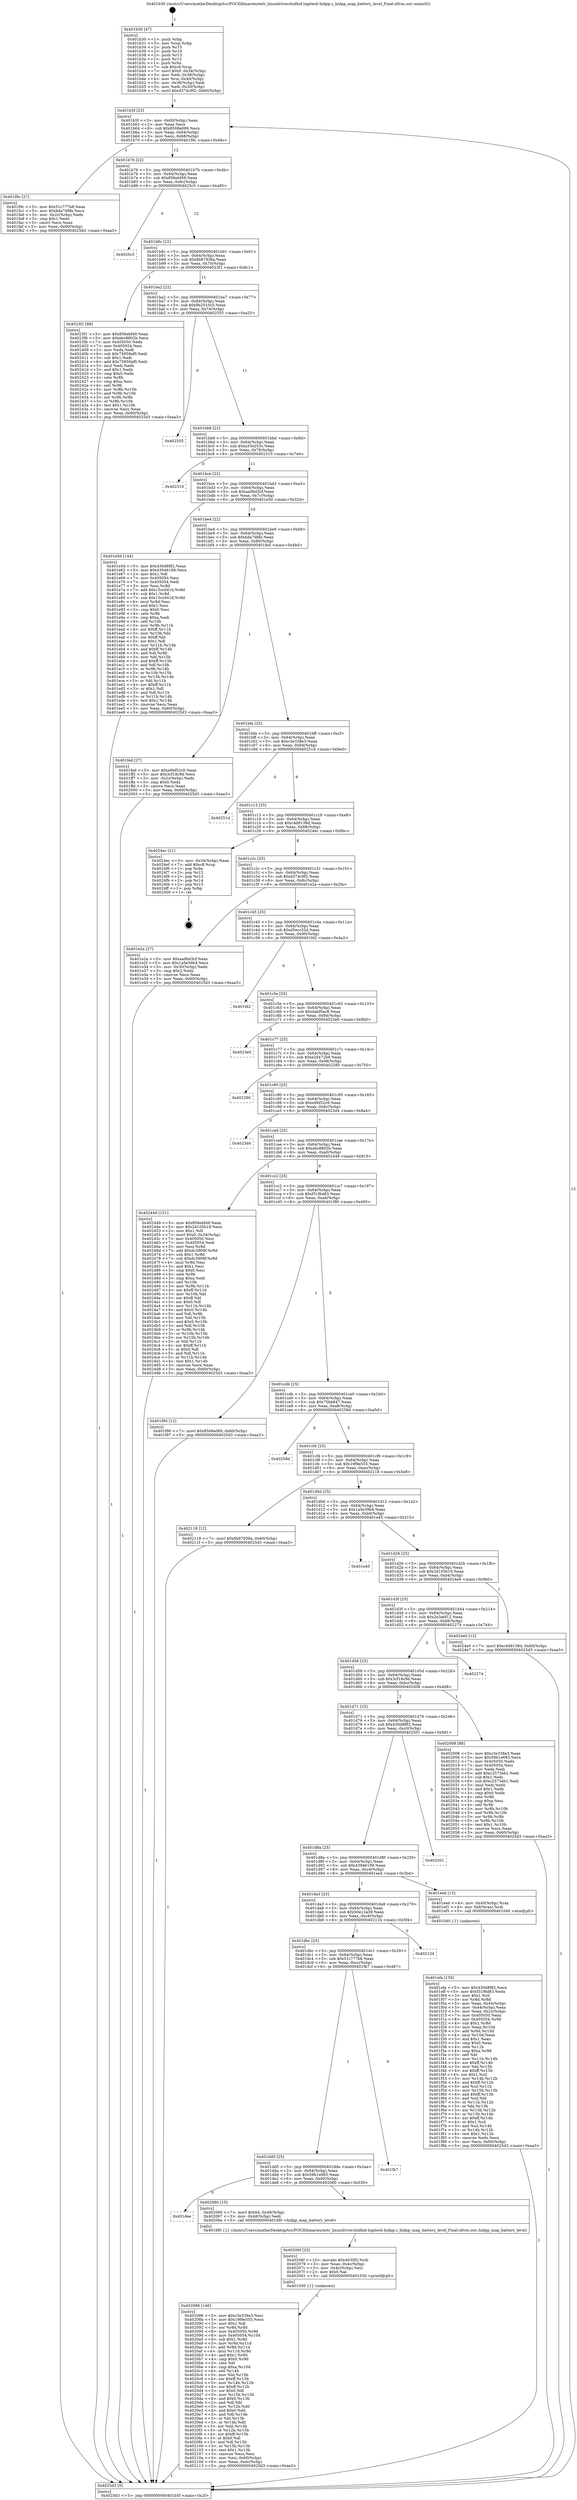 digraph "0x401b30" {
  label = "0x401b30 (/mnt/c/Users/mathe/Desktop/tcc/POCII/binaries/extr_linuxdrivershidhid-logitech-hidpp.c_hidpp_map_battery_level_Final-ollvm.out::main(0))"
  labelloc = "t"
  node[shape=record]

  Entry [label="",width=0.3,height=0.3,shape=circle,fillcolor=black,style=filled]
  "0x401b5f" [label="{
     0x401b5f [23]\l
     | [instrs]\l
     &nbsp;&nbsp;0x401b5f \<+3\>: mov -0x60(%rbp),%eax\l
     &nbsp;&nbsp;0x401b62 \<+2\>: mov %eax,%ecx\l
     &nbsp;&nbsp;0x401b64 \<+6\>: sub $0x8508a089,%ecx\l
     &nbsp;&nbsp;0x401b6a \<+3\>: mov %eax,-0x64(%rbp)\l
     &nbsp;&nbsp;0x401b6d \<+3\>: mov %ecx,-0x68(%rbp)\l
     &nbsp;&nbsp;0x401b70 \<+6\>: je 0000000000401f9c \<main+0x46c\>\l
  }"]
  "0x401f9c" [label="{
     0x401f9c [27]\l
     | [instrs]\l
     &nbsp;&nbsp;0x401f9c \<+5\>: mov $0x51c777b8,%eax\l
     &nbsp;&nbsp;0x401fa1 \<+5\>: mov $0xbda7d8fe,%ecx\l
     &nbsp;&nbsp;0x401fa6 \<+3\>: mov -0x2c(%rbp),%edx\l
     &nbsp;&nbsp;0x401fa9 \<+3\>: cmp $0x1,%edx\l
     &nbsp;&nbsp;0x401fac \<+3\>: cmovl %ecx,%eax\l
     &nbsp;&nbsp;0x401faf \<+3\>: mov %eax,-0x60(%rbp)\l
     &nbsp;&nbsp;0x401fb2 \<+5\>: jmp 00000000004025d3 \<main+0xaa3\>\l
  }"]
  "0x401b76" [label="{
     0x401b76 [22]\l
     | [instrs]\l
     &nbsp;&nbsp;0x401b76 \<+5\>: jmp 0000000000401b7b \<main+0x4b\>\l
     &nbsp;&nbsp;0x401b7b \<+3\>: mov -0x64(%rbp),%eax\l
     &nbsp;&nbsp;0x401b7e \<+5\>: sub $0x856ebf49,%eax\l
     &nbsp;&nbsp;0x401b83 \<+3\>: mov %eax,-0x6c(%rbp)\l
     &nbsp;&nbsp;0x401b86 \<+6\>: je 00000000004025c5 \<main+0xa95\>\l
  }"]
  Exit [label="",width=0.3,height=0.3,shape=circle,fillcolor=black,style=filled,peripheries=2]
  "0x4025c5" [label="{
     0x4025c5\l
  }", style=dashed]
  "0x401b8c" [label="{
     0x401b8c [22]\l
     | [instrs]\l
     &nbsp;&nbsp;0x401b8c \<+5\>: jmp 0000000000401b91 \<main+0x61\>\l
     &nbsp;&nbsp;0x401b91 \<+3\>: mov -0x64(%rbp),%eax\l
     &nbsp;&nbsp;0x401b94 \<+5\>: sub $0x8b87936a,%eax\l
     &nbsp;&nbsp;0x401b99 \<+3\>: mov %eax,-0x70(%rbp)\l
     &nbsp;&nbsp;0x401b9c \<+6\>: je 00000000004023f1 \<main+0x8c1\>\l
  }"]
  "0x402086" [label="{
     0x402086 [146]\l
     | [instrs]\l
     &nbsp;&nbsp;0x402086 \<+5\>: mov $0xc3e338e3,%esi\l
     &nbsp;&nbsp;0x40208b \<+5\>: mov $0x19f9e555,%ecx\l
     &nbsp;&nbsp;0x402090 \<+2\>: mov $0x1,%dl\l
     &nbsp;&nbsp;0x402092 \<+3\>: xor %r8d,%r8d\l
     &nbsp;&nbsp;0x402095 \<+8\>: mov 0x405050,%r9d\l
     &nbsp;&nbsp;0x40209d \<+8\>: mov 0x405054,%r10d\l
     &nbsp;&nbsp;0x4020a5 \<+4\>: sub $0x1,%r8d\l
     &nbsp;&nbsp;0x4020a9 \<+3\>: mov %r9d,%r11d\l
     &nbsp;&nbsp;0x4020ac \<+3\>: add %r8d,%r11d\l
     &nbsp;&nbsp;0x4020af \<+4\>: imul %r11d,%r9d\l
     &nbsp;&nbsp;0x4020b3 \<+4\>: and $0x1,%r9d\l
     &nbsp;&nbsp;0x4020b7 \<+4\>: cmp $0x0,%r9d\l
     &nbsp;&nbsp;0x4020bb \<+3\>: sete %bl\l
     &nbsp;&nbsp;0x4020be \<+4\>: cmp $0xa,%r10d\l
     &nbsp;&nbsp;0x4020c2 \<+4\>: setl %r14b\l
     &nbsp;&nbsp;0x4020c6 \<+3\>: mov %bl,%r15b\l
     &nbsp;&nbsp;0x4020c9 \<+4\>: xor $0xff,%r15b\l
     &nbsp;&nbsp;0x4020cd \<+3\>: mov %r14b,%r12b\l
     &nbsp;&nbsp;0x4020d0 \<+4\>: xor $0xff,%r12b\l
     &nbsp;&nbsp;0x4020d4 \<+3\>: xor $0x0,%dl\l
     &nbsp;&nbsp;0x4020d7 \<+3\>: mov %r15b,%r13b\l
     &nbsp;&nbsp;0x4020da \<+4\>: and $0x0,%r13b\l
     &nbsp;&nbsp;0x4020de \<+2\>: and %dl,%bl\l
     &nbsp;&nbsp;0x4020e0 \<+3\>: mov %r12b,%dil\l
     &nbsp;&nbsp;0x4020e3 \<+4\>: and $0x0,%dil\l
     &nbsp;&nbsp;0x4020e7 \<+3\>: and %dl,%r14b\l
     &nbsp;&nbsp;0x4020ea \<+3\>: or %bl,%r13b\l
     &nbsp;&nbsp;0x4020ed \<+3\>: or %r14b,%dil\l
     &nbsp;&nbsp;0x4020f0 \<+3\>: xor %dil,%r13b\l
     &nbsp;&nbsp;0x4020f3 \<+3\>: or %r12b,%r15b\l
     &nbsp;&nbsp;0x4020f6 \<+4\>: xor $0xff,%r15b\l
     &nbsp;&nbsp;0x4020fa \<+3\>: or $0x0,%dl\l
     &nbsp;&nbsp;0x4020fd \<+3\>: and %dl,%r15b\l
     &nbsp;&nbsp;0x402100 \<+3\>: or %r15b,%r13b\l
     &nbsp;&nbsp;0x402103 \<+4\>: test $0x1,%r13b\l
     &nbsp;&nbsp;0x402107 \<+3\>: cmovne %ecx,%esi\l
     &nbsp;&nbsp;0x40210a \<+3\>: mov %esi,-0x60(%rbp)\l
     &nbsp;&nbsp;0x40210d \<+6\>: mov %eax,-0xdc(%rbp)\l
     &nbsp;&nbsp;0x402113 \<+5\>: jmp 00000000004025d3 \<main+0xaa3\>\l
  }"]
  "0x4023f1" [label="{
     0x4023f1 [88]\l
     | [instrs]\l
     &nbsp;&nbsp;0x4023f1 \<+5\>: mov $0x856ebf49,%eax\l
     &nbsp;&nbsp;0x4023f6 \<+5\>: mov $0xebc8802b,%ecx\l
     &nbsp;&nbsp;0x4023fb \<+7\>: mov 0x405050,%edx\l
     &nbsp;&nbsp;0x402402 \<+7\>: mov 0x405054,%esi\l
     &nbsp;&nbsp;0x402409 \<+2\>: mov %edx,%edi\l
     &nbsp;&nbsp;0x40240b \<+6\>: sub $0x75859af0,%edi\l
     &nbsp;&nbsp;0x402411 \<+3\>: sub $0x1,%edi\l
     &nbsp;&nbsp;0x402414 \<+6\>: add $0x75859af0,%edi\l
     &nbsp;&nbsp;0x40241a \<+3\>: imul %edi,%edx\l
     &nbsp;&nbsp;0x40241d \<+3\>: and $0x1,%edx\l
     &nbsp;&nbsp;0x402420 \<+3\>: cmp $0x0,%edx\l
     &nbsp;&nbsp;0x402423 \<+4\>: sete %r8b\l
     &nbsp;&nbsp;0x402427 \<+3\>: cmp $0xa,%esi\l
     &nbsp;&nbsp;0x40242a \<+4\>: setl %r9b\l
     &nbsp;&nbsp;0x40242e \<+3\>: mov %r8b,%r10b\l
     &nbsp;&nbsp;0x402431 \<+3\>: and %r9b,%r10b\l
     &nbsp;&nbsp;0x402434 \<+3\>: xor %r9b,%r8b\l
     &nbsp;&nbsp;0x402437 \<+3\>: or %r8b,%r10b\l
     &nbsp;&nbsp;0x40243a \<+4\>: test $0x1,%r10b\l
     &nbsp;&nbsp;0x40243e \<+3\>: cmovne %ecx,%eax\l
     &nbsp;&nbsp;0x402441 \<+3\>: mov %eax,-0x60(%rbp)\l
     &nbsp;&nbsp;0x402444 \<+5\>: jmp 00000000004025d3 \<main+0xaa3\>\l
  }"]
  "0x401ba2" [label="{
     0x401ba2 [22]\l
     | [instrs]\l
     &nbsp;&nbsp;0x401ba2 \<+5\>: jmp 0000000000401ba7 \<main+0x77\>\l
     &nbsp;&nbsp;0x401ba7 \<+3\>: mov -0x64(%rbp),%eax\l
     &nbsp;&nbsp;0x401baa \<+5\>: sub $0x9b2510c5,%eax\l
     &nbsp;&nbsp;0x401baf \<+3\>: mov %eax,-0x74(%rbp)\l
     &nbsp;&nbsp;0x401bb2 \<+6\>: je 0000000000402555 \<main+0xa25\>\l
  }"]
  "0x40206f" [label="{
     0x40206f [23]\l
     | [instrs]\l
     &nbsp;&nbsp;0x40206f \<+10\>: movabs $0x4030f2,%rdi\l
     &nbsp;&nbsp;0x402079 \<+3\>: mov %eax,-0x4c(%rbp)\l
     &nbsp;&nbsp;0x40207c \<+3\>: mov -0x4c(%rbp),%esi\l
     &nbsp;&nbsp;0x40207f \<+2\>: mov $0x0,%al\l
     &nbsp;&nbsp;0x402081 \<+5\>: call 0000000000401030 \<printf@plt\>\l
     | [calls]\l
     &nbsp;&nbsp;0x401030 \{1\} (unknown)\l
  }"]
  "0x402555" [label="{
     0x402555\l
  }", style=dashed]
  "0x401bb8" [label="{
     0x401bb8 [22]\l
     | [instrs]\l
     &nbsp;&nbsp;0x401bb8 \<+5\>: jmp 0000000000401bbd \<main+0x8d\>\l
     &nbsp;&nbsp;0x401bbd \<+3\>: mov -0x64(%rbp),%eax\l
     &nbsp;&nbsp;0x401bc0 \<+5\>: sub $0xa33e253c,%eax\l
     &nbsp;&nbsp;0x401bc5 \<+3\>: mov %eax,-0x78(%rbp)\l
     &nbsp;&nbsp;0x401bc8 \<+6\>: je 0000000000402310 \<main+0x7e0\>\l
  }"]
  "0x401dee" [label="{
     0x401dee\l
  }", style=dashed]
  "0x402310" [label="{
     0x402310\l
  }", style=dashed]
  "0x401bce" [label="{
     0x401bce [22]\l
     | [instrs]\l
     &nbsp;&nbsp;0x401bce \<+5\>: jmp 0000000000401bd3 \<main+0xa3\>\l
     &nbsp;&nbsp;0x401bd3 \<+3\>: mov -0x64(%rbp),%eax\l
     &nbsp;&nbsp;0x401bd6 \<+5\>: sub $0xaa9bd3cf,%eax\l
     &nbsp;&nbsp;0x401bdb \<+3\>: mov %eax,-0x7c(%rbp)\l
     &nbsp;&nbsp;0x401bde \<+6\>: je 0000000000401e5d \<main+0x32d\>\l
  }"]
  "0x402060" [label="{
     0x402060 [15]\l
     | [instrs]\l
     &nbsp;&nbsp;0x402060 \<+7\>: movl $0x64,-0x48(%rbp)\l
     &nbsp;&nbsp;0x402067 \<+3\>: mov -0x48(%rbp),%edi\l
     &nbsp;&nbsp;0x40206a \<+5\>: call 00000000004016f0 \<hidpp_map_battery_level\>\l
     | [calls]\l
     &nbsp;&nbsp;0x4016f0 \{1\} (/mnt/c/Users/mathe/Desktop/tcc/POCII/binaries/extr_linuxdrivershidhid-logitech-hidpp.c_hidpp_map_battery_level_Final-ollvm.out::hidpp_map_battery_level)\l
  }"]
  "0x401e5d" [label="{
     0x401e5d [144]\l
     | [instrs]\l
     &nbsp;&nbsp;0x401e5d \<+5\>: mov $0x430d8f82,%eax\l
     &nbsp;&nbsp;0x401e62 \<+5\>: mov $0x43946199,%ecx\l
     &nbsp;&nbsp;0x401e67 \<+2\>: mov $0x1,%dl\l
     &nbsp;&nbsp;0x401e69 \<+7\>: mov 0x405050,%esi\l
     &nbsp;&nbsp;0x401e70 \<+7\>: mov 0x405054,%edi\l
     &nbsp;&nbsp;0x401e77 \<+3\>: mov %esi,%r8d\l
     &nbsp;&nbsp;0x401e7a \<+7\>: add $0x15cc041d,%r8d\l
     &nbsp;&nbsp;0x401e81 \<+4\>: sub $0x1,%r8d\l
     &nbsp;&nbsp;0x401e85 \<+7\>: sub $0x15cc041d,%r8d\l
     &nbsp;&nbsp;0x401e8c \<+4\>: imul %r8d,%esi\l
     &nbsp;&nbsp;0x401e90 \<+3\>: and $0x1,%esi\l
     &nbsp;&nbsp;0x401e93 \<+3\>: cmp $0x0,%esi\l
     &nbsp;&nbsp;0x401e96 \<+4\>: sete %r9b\l
     &nbsp;&nbsp;0x401e9a \<+3\>: cmp $0xa,%edi\l
     &nbsp;&nbsp;0x401e9d \<+4\>: setl %r10b\l
     &nbsp;&nbsp;0x401ea1 \<+3\>: mov %r9b,%r11b\l
     &nbsp;&nbsp;0x401ea4 \<+4\>: xor $0xff,%r11b\l
     &nbsp;&nbsp;0x401ea8 \<+3\>: mov %r10b,%bl\l
     &nbsp;&nbsp;0x401eab \<+3\>: xor $0xff,%bl\l
     &nbsp;&nbsp;0x401eae \<+3\>: xor $0x1,%dl\l
     &nbsp;&nbsp;0x401eb1 \<+3\>: mov %r11b,%r14b\l
     &nbsp;&nbsp;0x401eb4 \<+4\>: and $0xff,%r14b\l
     &nbsp;&nbsp;0x401eb8 \<+3\>: and %dl,%r9b\l
     &nbsp;&nbsp;0x401ebb \<+3\>: mov %bl,%r15b\l
     &nbsp;&nbsp;0x401ebe \<+4\>: and $0xff,%r15b\l
     &nbsp;&nbsp;0x401ec2 \<+3\>: and %dl,%r10b\l
     &nbsp;&nbsp;0x401ec5 \<+3\>: or %r9b,%r14b\l
     &nbsp;&nbsp;0x401ec8 \<+3\>: or %r10b,%r15b\l
     &nbsp;&nbsp;0x401ecb \<+3\>: xor %r15b,%r14b\l
     &nbsp;&nbsp;0x401ece \<+3\>: or %bl,%r11b\l
     &nbsp;&nbsp;0x401ed1 \<+4\>: xor $0xff,%r11b\l
     &nbsp;&nbsp;0x401ed5 \<+3\>: or $0x1,%dl\l
     &nbsp;&nbsp;0x401ed8 \<+3\>: and %dl,%r11b\l
     &nbsp;&nbsp;0x401edb \<+3\>: or %r11b,%r14b\l
     &nbsp;&nbsp;0x401ede \<+4\>: test $0x1,%r14b\l
     &nbsp;&nbsp;0x401ee2 \<+3\>: cmovne %ecx,%eax\l
     &nbsp;&nbsp;0x401ee5 \<+3\>: mov %eax,-0x60(%rbp)\l
     &nbsp;&nbsp;0x401ee8 \<+5\>: jmp 00000000004025d3 \<main+0xaa3\>\l
  }"]
  "0x401be4" [label="{
     0x401be4 [22]\l
     | [instrs]\l
     &nbsp;&nbsp;0x401be4 \<+5\>: jmp 0000000000401be9 \<main+0xb9\>\l
     &nbsp;&nbsp;0x401be9 \<+3\>: mov -0x64(%rbp),%eax\l
     &nbsp;&nbsp;0x401bec \<+5\>: sub $0xbda7d8fe,%eax\l
     &nbsp;&nbsp;0x401bf1 \<+3\>: mov %eax,-0x80(%rbp)\l
     &nbsp;&nbsp;0x401bf4 \<+6\>: je 0000000000401fed \<main+0x4bd\>\l
  }"]
  "0x401dd5" [label="{
     0x401dd5 [25]\l
     | [instrs]\l
     &nbsp;&nbsp;0x401dd5 \<+5\>: jmp 0000000000401dda \<main+0x2aa\>\l
     &nbsp;&nbsp;0x401dda \<+3\>: mov -0x64(%rbp),%eax\l
     &nbsp;&nbsp;0x401ddd \<+5\>: sub $0x59b1e683,%eax\l
     &nbsp;&nbsp;0x401de2 \<+6\>: mov %eax,-0xd0(%rbp)\l
     &nbsp;&nbsp;0x401de8 \<+6\>: je 0000000000402060 \<main+0x530\>\l
  }"]
  "0x401fed" [label="{
     0x401fed [27]\l
     | [instrs]\l
     &nbsp;&nbsp;0x401fed \<+5\>: mov $0xe9bf52c9,%eax\l
     &nbsp;&nbsp;0x401ff2 \<+5\>: mov $0x3cf18c9d,%ecx\l
     &nbsp;&nbsp;0x401ff7 \<+3\>: mov -0x2c(%rbp),%edx\l
     &nbsp;&nbsp;0x401ffa \<+3\>: cmp $0x0,%edx\l
     &nbsp;&nbsp;0x401ffd \<+3\>: cmove %ecx,%eax\l
     &nbsp;&nbsp;0x402000 \<+3\>: mov %eax,-0x60(%rbp)\l
     &nbsp;&nbsp;0x402003 \<+5\>: jmp 00000000004025d3 \<main+0xaa3\>\l
  }"]
  "0x401bfa" [label="{
     0x401bfa [25]\l
     | [instrs]\l
     &nbsp;&nbsp;0x401bfa \<+5\>: jmp 0000000000401bff \<main+0xcf\>\l
     &nbsp;&nbsp;0x401bff \<+3\>: mov -0x64(%rbp),%eax\l
     &nbsp;&nbsp;0x401c02 \<+5\>: sub $0xc3e338e3,%eax\l
     &nbsp;&nbsp;0x401c07 \<+6\>: mov %eax,-0x84(%rbp)\l
     &nbsp;&nbsp;0x401c0d \<+6\>: je 000000000040251d \<main+0x9ed\>\l
  }"]
  "0x401fb7" [label="{
     0x401fb7\l
  }", style=dashed]
  "0x40251d" [label="{
     0x40251d\l
  }", style=dashed]
  "0x401c13" [label="{
     0x401c13 [25]\l
     | [instrs]\l
     &nbsp;&nbsp;0x401c13 \<+5\>: jmp 0000000000401c18 \<main+0xe8\>\l
     &nbsp;&nbsp;0x401c18 \<+3\>: mov -0x64(%rbp),%eax\l
     &nbsp;&nbsp;0x401c1b \<+5\>: sub $0xc4d9138d,%eax\l
     &nbsp;&nbsp;0x401c20 \<+6\>: mov %eax,-0x88(%rbp)\l
     &nbsp;&nbsp;0x401c26 \<+6\>: je 00000000004024ec \<main+0x9bc\>\l
  }"]
  "0x401dbc" [label="{
     0x401dbc [25]\l
     | [instrs]\l
     &nbsp;&nbsp;0x401dbc \<+5\>: jmp 0000000000401dc1 \<main+0x291\>\l
     &nbsp;&nbsp;0x401dc1 \<+3\>: mov -0x64(%rbp),%eax\l
     &nbsp;&nbsp;0x401dc4 \<+5\>: sub $0x51c777b8,%eax\l
     &nbsp;&nbsp;0x401dc9 \<+6\>: mov %eax,-0xcc(%rbp)\l
     &nbsp;&nbsp;0x401dcf \<+6\>: je 0000000000401fb7 \<main+0x487\>\l
  }"]
  "0x4024ec" [label="{
     0x4024ec [21]\l
     | [instrs]\l
     &nbsp;&nbsp;0x4024ec \<+3\>: mov -0x34(%rbp),%eax\l
     &nbsp;&nbsp;0x4024ef \<+7\>: add $0xc8,%rsp\l
     &nbsp;&nbsp;0x4024f6 \<+1\>: pop %rbx\l
     &nbsp;&nbsp;0x4024f7 \<+2\>: pop %r12\l
     &nbsp;&nbsp;0x4024f9 \<+2\>: pop %r13\l
     &nbsp;&nbsp;0x4024fb \<+2\>: pop %r14\l
     &nbsp;&nbsp;0x4024fd \<+2\>: pop %r15\l
     &nbsp;&nbsp;0x4024ff \<+1\>: pop %rbp\l
     &nbsp;&nbsp;0x402500 \<+1\>: ret\l
  }"]
  "0x401c2c" [label="{
     0x401c2c [25]\l
     | [instrs]\l
     &nbsp;&nbsp;0x401c2c \<+5\>: jmp 0000000000401c31 \<main+0x101\>\l
     &nbsp;&nbsp;0x401c31 \<+3\>: mov -0x64(%rbp),%eax\l
     &nbsp;&nbsp;0x401c34 \<+5\>: sub $0xd374c9f2,%eax\l
     &nbsp;&nbsp;0x401c39 \<+6\>: mov %eax,-0x8c(%rbp)\l
     &nbsp;&nbsp;0x401c3f \<+6\>: je 0000000000401e2a \<main+0x2fa\>\l
  }"]
  "0x402124" [label="{
     0x402124\l
  }", style=dashed]
  "0x401e2a" [label="{
     0x401e2a [27]\l
     | [instrs]\l
     &nbsp;&nbsp;0x401e2a \<+5\>: mov $0xaa9bd3cf,%eax\l
     &nbsp;&nbsp;0x401e2f \<+5\>: mov $0x1a5e39b4,%ecx\l
     &nbsp;&nbsp;0x401e34 \<+3\>: mov -0x30(%rbp),%edx\l
     &nbsp;&nbsp;0x401e37 \<+3\>: cmp $0x2,%edx\l
     &nbsp;&nbsp;0x401e3a \<+3\>: cmovne %ecx,%eax\l
     &nbsp;&nbsp;0x401e3d \<+3\>: mov %eax,-0x60(%rbp)\l
     &nbsp;&nbsp;0x401e40 \<+5\>: jmp 00000000004025d3 \<main+0xaa3\>\l
  }"]
  "0x401c45" [label="{
     0x401c45 [25]\l
     | [instrs]\l
     &nbsp;&nbsp;0x401c45 \<+5\>: jmp 0000000000401c4a \<main+0x11a\>\l
     &nbsp;&nbsp;0x401c4a \<+3\>: mov -0x64(%rbp),%eax\l
     &nbsp;&nbsp;0x401c4d \<+5\>: sub $0xd5ecc32d,%eax\l
     &nbsp;&nbsp;0x401c52 \<+6\>: mov %eax,-0x90(%rbp)\l
     &nbsp;&nbsp;0x401c58 \<+6\>: je 0000000000401fd2 \<main+0x4a2\>\l
  }"]
  "0x4025d3" [label="{
     0x4025d3 [5]\l
     | [instrs]\l
     &nbsp;&nbsp;0x4025d3 \<+5\>: jmp 0000000000401b5f \<main+0x2f\>\l
  }"]
  "0x401b30" [label="{
     0x401b30 [47]\l
     | [instrs]\l
     &nbsp;&nbsp;0x401b30 \<+1\>: push %rbp\l
     &nbsp;&nbsp;0x401b31 \<+3\>: mov %rsp,%rbp\l
     &nbsp;&nbsp;0x401b34 \<+2\>: push %r15\l
     &nbsp;&nbsp;0x401b36 \<+2\>: push %r14\l
     &nbsp;&nbsp;0x401b38 \<+2\>: push %r13\l
     &nbsp;&nbsp;0x401b3a \<+2\>: push %r12\l
     &nbsp;&nbsp;0x401b3c \<+1\>: push %rbx\l
     &nbsp;&nbsp;0x401b3d \<+7\>: sub $0xc8,%rsp\l
     &nbsp;&nbsp;0x401b44 \<+7\>: movl $0x0,-0x34(%rbp)\l
     &nbsp;&nbsp;0x401b4b \<+3\>: mov %edi,-0x38(%rbp)\l
     &nbsp;&nbsp;0x401b4e \<+4\>: mov %rsi,-0x40(%rbp)\l
     &nbsp;&nbsp;0x401b52 \<+3\>: mov -0x38(%rbp),%edi\l
     &nbsp;&nbsp;0x401b55 \<+3\>: mov %edi,-0x30(%rbp)\l
     &nbsp;&nbsp;0x401b58 \<+7\>: movl $0xd374c9f2,-0x60(%rbp)\l
  }"]
  "0x401efa" [label="{
     0x401efa [150]\l
     | [instrs]\l
     &nbsp;&nbsp;0x401efa \<+5\>: mov $0x430d8f82,%ecx\l
     &nbsp;&nbsp;0x401eff \<+5\>: mov $0xf31f6d83,%edx\l
     &nbsp;&nbsp;0x401f04 \<+3\>: mov $0x1,%sil\l
     &nbsp;&nbsp;0x401f07 \<+3\>: xor %r8d,%r8d\l
     &nbsp;&nbsp;0x401f0a \<+3\>: mov %eax,-0x44(%rbp)\l
     &nbsp;&nbsp;0x401f0d \<+3\>: mov -0x44(%rbp),%eax\l
     &nbsp;&nbsp;0x401f10 \<+3\>: mov %eax,-0x2c(%rbp)\l
     &nbsp;&nbsp;0x401f13 \<+7\>: mov 0x405050,%eax\l
     &nbsp;&nbsp;0x401f1a \<+8\>: mov 0x405054,%r9d\l
     &nbsp;&nbsp;0x401f22 \<+4\>: sub $0x1,%r8d\l
     &nbsp;&nbsp;0x401f26 \<+3\>: mov %eax,%r10d\l
     &nbsp;&nbsp;0x401f29 \<+3\>: add %r8d,%r10d\l
     &nbsp;&nbsp;0x401f2c \<+4\>: imul %r10d,%eax\l
     &nbsp;&nbsp;0x401f30 \<+3\>: and $0x1,%eax\l
     &nbsp;&nbsp;0x401f33 \<+3\>: cmp $0x0,%eax\l
     &nbsp;&nbsp;0x401f36 \<+4\>: sete %r11b\l
     &nbsp;&nbsp;0x401f3a \<+4\>: cmp $0xa,%r9d\l
     &nbsp;&nbsp;0x401f3e \<+3\>: setl %bl\l
     &nbsp;&nbsp;0x401f41 \<+3\>: mov %r11b,%r14b\l
     &nbsp;&nbsp;0x401f44 \<+4\>: xor $0xff,%r14b\l
     &nbsp;&nbsp;0x401f48 \<+3\>: mov %bl,%r15b\l
     &nbsp;&nbsp;0x401f4b \<+4\>: xor $0xff,%r15b\l
     &nbsp;&nbsp;0x401f4f \<+4\>: xor $0x1,%sil\l
     &nbsp;&nbsp;0x401f53 \<+3\>: mov %r14b,%r12b\l
     &nbsp;&nbsp;0x401f56 \<+4\>: and $0xff,%r12b\l
     &nbsp;&nbsp;0x401f5a \<+3\>: and %sil,%r11b\l
     &nbsp;&nbsp;0x401f5d \<+3\>: mov %r15b,%r13b\l
     &nbsp;&nbsp;0x401f60 \<+4\>: and $0xff,%r13b\l
     &nbsp;&nbsp;0x401f64 \<+3\>: and %sil,%bl\l
     &nbsp;&nbsp;0x401f67 \<+3\>: or %r11b,%r12b\l
     &nbsp;&nbsp;0x401f6a \<+3\>: or %bl,%r13b\l
     &nbsp;&nbsp;0x401f6d \<+3\>: xor %r13b,%r12b\l
     &nbsp;&nbsp;0x401f70 \<+3\>: or %r15b,%r14b\l
     &nbsp;&nbsp;0x401f73 \<+4\>: xor $0xff,%r14b\l
     &nbsp;&nbsp;0x401f77 \<+4\>: or $0x1,%sil\l
     &nbsp;&nbsp;0x401f7b \<+3\>: and %sil,%r14b\l
     &nbsp;&nbsp;0x401f7e \<+3\>: or %r14b,%r12b\l
     &nbsp;&nbsp;0x401f81 \<+4\>: test $0x1,%r12b\l
     &nbsp;&nbsp;0x401f85 \<+3\>: cmovne %edx,%ecx\l
     &nbsp;&nbsp;0x401f88 \<+3\>: mov %ecx,-0x60(%rbp)\l
     &nbsp;&nbsp;0x401f8b \<+5\>: jmp 00000000004025d3 \<main+0xaa3\>\l
  }"]
  "0x401fd2" [label="{
     0x401fd2\l
  }", style=dashed]
  "0x401c5e" [label="{
     0x401c5e [25]\l
     | [instrs]\l
     &nbsp;&nbsp;0x401c5e \<+5\>: jmp 0000000000401c63 \<main+0x133\>\l
     &nbsp;&nbsp;0x401c63 \<+3\>: mov -0x64(%rbp),%eax\l
     &nbsp;&nbsp;0x401c66 \<+5\>: sub $0xdabf0ac8,%eax\l
     &nbsp;&nbsp;0x401c6b \<+6\>: mov %eax,-0x94(%rbp)\l
     &nbsp;&nbsp;0x401c71 \<+6\>: je 00000000004023e0 \<main+0x8b0\>\l
  }"]
  "0x401da3" [label="{
     0x401da3 [25]\l
     | [instrs]\l
     &nbsp;&nbsp;0x401da3 \<+5\>: jmp 0000000000401da8 \<main+0x278\>\l
     &nbsp;&nbsp;0x401da8 \<+3\>: mov -0x64(%rbp),%eax\l
     &nbsp;&nbsp;0x401dab \<+5\>: sub $0x50e12a39,%eax\l
     &nbsp;&nbsp;0x401db0 \<+6\>: mov %eax,-0xc8(%rbp)\l
     &nbsp;&nbsp;0x401db6 \<+6\>: je 0000000000402124 \<main+0x5f4\>\l
  }"]
  "0x4023e0" [label="{
     0x4023e0\l
  }", style=dashed]
  "0x401c77" [label="{
     0x401c77 [25]\l
     | [instrs]\l
     &nbsp;&nbsp;0x401c77 \<+5\>: jmp 0000000000401c7c \<main+0x14c\>\l
     &nbsp;&nbsp;0x401c7c \<+3\>: mov -0x64(%rbp),%eax\l
     &nbsp;&nbsp;0x401c7f \<+5\>: sub $0xe2d472b9,%eax\l
     &nbsp;&nbsp;0x401c84 \<+6\>: mov %eax,-0x98(%rbp)\l
     &nbsp;&nbsp;0x401c8a \<+6\>: je 0000000000402280 \<main+0x750\>\l
  }"]
  "0x401eed" [label="{
     0x401eed [13]\l
     | [instrs]\l
     &nbsp;&nbsp;0x401eed \<+4\>: mov -0x40(%rbp),%rax\l
     &nbsp;&nbsp;0x401ef1 \<+4\>: mov 0x8(%rax),%rdi\l
     &nbsp;&nbsp;0x401ef5 \<+5\>: call 0000000000401040 \<atoi@plt\>\l
     | [calls]\l
     &nbsp;&nbsp;0x401040 \{1\} (unknown)\l
  }"]
  "0x402280" [label="{
     0x402280\l
  }", style=dashed]
  "0x401c90" [label="{
     0x401c90 [25]\l
     | [instrs]\l
     &nbsp;&nbsp;0x401c90 \<+5\>: jmp 0000000000401c95 \<main+0x165\>\l
     &nbsp;&nbsp;0x401c95 \<+3\>: mov -0x64(%rbp),%eax\l
     &nbsp;&nbsp;0x401c98 \<+5\>: sub $0xe9bf52c9,%eax\l
     &nbsp;&nbsp;0x401c9d \<+6\>: mov %eax,-0x9c(%rbp)\l
     &nbsp;&nbsp;0x401ca3 \<+6\>: je 00000000004023d4 \<main+0x8a4\>\l
  }"]
  "0x401d8a" [label="{
     0x401d8a [25]\l
     | [instrs]\l
     &nbsp;&nbsp;0x401d8a \<+5\>: jmp 0000000000401d8f \<main+0x25f\>\l
     &nbsp;&nbsp;0x401d8f \<+3\>: mov -0x64(%rbp),%eax\l
     &nbsp;&nbsp;0x401d92 \<+5\>: sub $0x43946199,%eax\l
     &nbsp;&nbsp;0x401d97 \<+6\>: mov %eax,-0xc4(%rbp)\l
     &nbsp;&nbsp;0x401d9d \<+6\>: je 0000000000401eed \<main+0x3bd\>\l
  }"]
  "0x4023d4" [label="{
     0x4023d4\l
  }", style=dashed]
  "0x401ca9" [label="{
     0x401ca9 [25]\l
     | [instrs]\l
     &nbsp;&nbsp;0x401ca9 \<+5\>: jmp 0000000000401cae \<main+0x17e\>\l
     &nbsp;&nbsp;0x401cae \<+3\>: mov -0x64(%rbp),%eax\l
     &nbsp;&nbsp;0x401cb1 \<+5\>: sub $0xebc8802b,%eax\l
     &nbsp;&nbsp;0x401cb6 \<+6\>: mov %eax,-0xa0(%rbp)\l
     &nbsp;&nbsp;0x401cbc \<+6\>: je 0000000000402449 \<main+0x919\>\l
  }"]
  "0x402501" [label="{
     0x402501\l
  }", style=dashed]
  "0x402449" [label="{
     0x402449 [151]\l
     | [instrs]\l
     &nbsp;&nbsp;0x402449 \<+5\>: mov $0x856ebf49,%eax\l
     &nbsp;&nbsp;0x40244e \<+5\>: mov $0x2d105b19,%ecx\l
     &nbsp;&nbsp;0x402453 \<+2\>: mov $0x1,%dl\l
     &nbsp;&nbsp;0x402455 \<+7\>: movl $0x0,-0x34(%rbp)\l
     &nbsp;&nbsp;0x40245c \<+7\>: mov 0x405050,%esi\l
     &nbsp;&nbsp;0x402463 \<+7\>: mov 0x405054,%edi\l
     &nbsp;&nbsp;0x40246a \<+3\>: mov %esi,%r8d\l
     &nbsp;&nbsp;0x40246d \<+7\>: add $0xdc3909f,%r8d\l
     &nbsp;&nbsp;0x402474 \<+4\>: sub $0x1,%r8d\l
     &nbsp;&nbsp;0x402478 \<+7\>: sub $0xdc3909f,%r8d\l
     &nbsp;&nbsp;0x40247f \<+4\>: imul %r8d,%esi\l
     &nbsp;&nbsp;0x402483 \<+3\>: and $0x1,%esi\l
     &nbsp;&nbsp;0x402486 \<+3\>: cmp $0x0,%esi\l
     &nbsp;&nbsp;0x402489 \<+4\>: sete %r9b\l
     &nbsp;&nbsp;0x40248d \<+3\>: cmp $0xa,%edi\l
     &nbsp;&nbsp;0x402490 \<+4\>: setl %r10b\l
     &nbsp;&nbsp;0x402494 \<+3\>: mov %r9b,%r11b\l
     &nbsp;&nbsp;0x402497 \<+4\>: xor $0xff,%r11b\l
     &nbsp;&nbsp;0x40249b \<+3\>: mov %r10b,%bl\l
     &nbsp;&nbsp;0x40249e \<+3\>: xor $0xff,%bl\l
     &nbsp;&nbsp;0x4024a1 \<+3\>: xor $0x0,%dl\l
     &nbsp;&nbsp;0x4024a4 \<+3\>: mov %r11b,%r14b\l
     &nbsp;&nbsp;0x4024a7 \<+4\>: and $0x0,%r14b\l
     &nbsp;&nbsp;0x4024ab \<+3\>: and %dl,%r9b\l
     &nbsp;&nbsp;0x4024ae \<+3\>: mov %bl,%r15b\l
     &nbsp;&nbsp;0x4024b1 \<+4\>: and $0x0,%r15b\l
     &nbsp;&nbsp;0x4024b5 \<+3\>: and %dl,%r10b\l
     &nbsp;&nbsp;0x4024b8 \<+3\>: or %r9b,%r14b\l
     &nbsp;&nbsp;0x4024bb \<+3\>: or %r10b,%r15b\l
     &nbsp;&nbsp;0x4024be \<+3\>: xor %r15b,%r14b\l
     &nbsp;&nbsp;0x4024c1 \<+3\>: or %bl,%r11b\l
     &nbsp;&nbsp;0x4024c4 \<+4\>: xor $0xff,%r11b\l
     &nbsp;&nbsp;0x4024c8 \<+3\>: or $0x0,%dl\l
     &nbsp;&nbsp;0x4024cb \<+3\>: and %dl,%r11b\l
     &nbsp;&nbsp;0x4024ce \<+3\>: or %r11b,%r14b\l
     &nbsp;&nbsp;0x4024d1 \<+4\>: test $0x1,%r14b\l
     &nbsp;&nbsp;0x4024d5 \<+3\>: cmovne %ecx,%eax\l
     &nbsp;&nbsp;0x4024d8 \<+3\>: mov %eax,-0x60(%rbp)\l
     &nbsp;&nbsp;0x4024db \<+5\>: jmp 00000000004025d3 \<main+0xaa3\>\l
  }"]
  "0x401cc2" [label="{
     0x401cc2 [25]\l
     | [instrs]\l
     &nbsp;&nbsp;0x401cc2 \<+5\>: jmp 0000000000401cc7 \<main+0x197\>\l
     &nbsp;&nbsp;0x401cc7 \<+3\>: mov -0x64(%rbp),%eax\l
     &nbsp;&nbsp;0x401cca \<+5\>: sub $0xf31f6d83,%eax\l
     &nbsp;&nbsp;0x401ccf \<+6\>: mov %eax,-0xa4(%rbp)\l
     &nbsp;&nbsp;0x401cd5 \<+6\>: je 0000000000401f90 \<main+0x460\>\l
  }"]
  "0x401d71" [label="{
     0x401d71 [25]\l
     | [instrs]\l
     &nbsp;&nbsp;0x401d71 \<+5\>: jmp 0000000000401d76 \<main+0x246\>\l
     &nbsp;&nbsp;0x401d76 \<+3\>: mov -0x64(%rbp),%eax\l
     &nbsp;&nbsp;0x401d79 \<+5\>: sub $0x430d8f82,%eax\l
     &nbsp;&nbsp;0x401d7e \<+6\>: mov %eax,-0xc0(%rbp)\l
     &nbsp;&nbsp;0x401d84 \<+6\>: je 0000000000402501 \<main+0x9d1\>\l
  }"]
  "0x401f90" [label="{
     0x401f90 [12]\l
     | [instrs]\l
     &nbsp;&nbsp;0x401f90 \<+7\>: movl $0x8508a089,-0x60(%rbp)\l
     &nbsp;&nbsp;0x401f97 \<+5\>: jmp 00000000004025d3 \<main+0xaa3\>\l
  }"]
  "0x401cdb" [label="{
     0x401cdb [25]\l
     | [instrs]\l
     &nbsp;&nbsp;0x401cdb \<+5\>: jmp 0000000000401ce0 \<main+0x1b0\>\l
     &nbsp;&nbsp;0x401ce0 \<+3\>: mov -0x64(%rbp),%eax\l
     &nbsp;&nbsp;0x401ce3 \<+5\>: sub $0x75bb847,%eax\l
     &nbsp;&nbsp;0x401ce8 \<+6\>: mov %eax,-0xa8(%rbp)\l
     &nbsp;&nbsp;0x401cee \<+6\>: je 000000000040258d \<main+0xa5d\>\l
  }"]
  "0x402008" [label="{
     0x402008 [88]\l
     | [instrs]\l
     &nbsp;&nbsp;0x402008 \<+5\>: mov $0xc3e338e3,%eax\l
     &nbsp;&nbsp;0x40200d \<+5\>: mov $0x59b1e683,%ecx\l
     &nbsp;&nbsp;0x402012 \<+7\>: mov 0x405050,%edx\l
     &nbsp;&nbsp;0x402019 \<+7\>: mov 0x405054,%esi\l
     &nbsp;&nbsp;0x402020 \<+2\>: mov %edx,%edi\l
     &nbsp;&nbsp;0x402022 \<+6\>: add $0xc2573eb1,%edi\l
     &nbsp;&nbsp;0x402028 \<+3\>: sub $0x1,%edi\l
     &nbsp;&nbsp;0x40202b \<+6\>: sub $0xc2573eb1,%edi\l
     &nbsp;&nbsp;0x402031 \<+3\>: imul %edi,%edx\l
     &nbsp;&nbsp;0x402034 \<+3\>: and $0x1,%edx\l
     &nbsp;&nbsp;0x402037 \<+3\>: cmp $0x0,%edx\l
     &nbsp;&nbsp;0x40203a \<+4\>: sete %r8b\l
     &nbsp;&nbsp;0x40203e \<+3\>: cmp $0xa,%esi\l
     &nbsp;&nbsp;0x402041 \<+4\>: setl %r9b\l
     &nbsp;&nbsp;0x402045 \<+3\>: mov %r8b,%r10b\l
     &nbsp;&nbsp;0x402048 \<+3\>: and %r9b,%r10b\l
     &nbsp;&nbsp;0x40204b \<+3\>: xor %r9b,%r8b\l
     &nbsp;&nbsp;0x40204e \<+3\>: or %r8b,%r10b\l
     &nbsp;&nbsp;0x402051 \<+4\>: test $0x1,%r10b\l
     &nbsp;&nbsp;0x402055 \<+3\>: cmovne %ecx,%eax\l
     &nbsp;&nbsp;0x402058 \<+3\>: mov %eax,-0x60(%rbp)\l
     &nbsp;&nbsp;0x40205b \<+5\>: jmp 00000000004025d3 \<main+0xaa3\>\l
  }"]
  "0x40258d" [label="{
     0x40258d\l
  }", style=dashed]
  "0x401cf4" [label="{
     0x401cf4 [25]\l
     | [instrs]\l
     &nbsp;&nbsp;0x401cf4 \<+5\>: jmp 0000000000401cf9 \<main+0x1c9\>\l
     &nbsp;&nbsp;0x401cf9 \<+3\>: mov -0x64(%rbp),%eax\l
     &nbsp;&nbsp;0x401cfc \<+5\>: sub $0x19f9e555,%eax\l
     &nbsp;&nbsp;0x401d01 \<+6\>: mov %eax,-0xac(%rbp)\l
     &nbsp;&nbsp;0x401d07 \<+6\>: je 0000000000402118 \<main+0x5e8\>\l
  }"]
  "0x401d58" [label="{
     0x401d58 [25]\l
     | [instrs]\l
     &nbsp;&nbsp;0x401d58 \<+5\>: jmp 0000000000401d5d \<main+0x22d\>\l
     &nbsp;&nbsp;0x401d5d \<+3\>: mov -0x64(%rbp),%eax\l
     &nbsp;&nbsp;0x401d60 \<+5\>: sub $0x3cf18c9d,%eax\l
     &nbsp;&nbsp;0x401d65 \<+6\>: mov %eax,-0xbc(%rbp)\l
     &nbsp;&nbsp;0x401d6b \<+6\>: je 0000000000402008 \<main+0x4d8\>\l
  }"]
  "0x402118" [label="{
     0x402118 [12]\l
     | [instrs]\l
     &nbsp;&nbsp;0x402118 \<+7\>: movl $0x8b87936a,-0x60(%rbp)\l
     &nbsp;&nbsp;0x40211f \<+5\>: jmp 00000000004025d3 \<main+0xaa3\>\l
  }"]
  "0x401d0d" [label="{
     0x401d0d [25]\l
     | [instrs]\l
     &nbsp;&nbsp;0x401d0d \<+5\>: jmp 0000000000401d12 \<main+0x1e2\>\l
     &nbsp;&nbsp;0x401d12 \<+3\>: mov -0x64(%rbp),%eax\l
     &nbsp;&nbsp;0x401d15 \<+5\>: sub $0x1a5e39b4,%eax\l
     &nbsp;&nbsp;0x401d1a \<+6\>: mov %eax,-0xb0(%rbp)\l
     &nbsp;&nbsp;0x401d20 \<+6\>: je 0000000000401e45 \<main+0x315\>\l
  }"]
  "0x402274" [label="{
     0x402274\l
  }", style=dashed]
  "0x401e45" [label="{
     0x401e45\l
  }", style=dashed]
  "0x401d26" [label="{
     0x401d26 [25]\l
     | [instrs]\l
     &nbsp;&nbsp;0x401d26 \<+5\>: jmp 0000000000401d2b \<main+0x1fb\>\l
     &nbsp;&nbsp;0x401d2b \<+3\>: mov -0x64(%rbp),%eax\l
     &nbsp;&nbsp;0x401d2e \<+5\>: sub $0x2d105b19,%eax\l
     &nbsp;&nbsp;0x401d33 \<+6\>: mov %eax,-0xb4(%rbp)\l
     &nbsp;&nbsp;0x401d39 \<+6\>: je 00000000004024e0 \<main+0x9b0\>\l
  }"]
  "0x401d3f" [label="{
     0x401d3f [25]\l
     | [instrs]\l
     &nbsp;&nbsp;0x401d3f \<+5\>: jmp 0000000000401d44 \<main+0x214\>\l
     &nbsp;&nbsp;0x401d44 \<+3\>: mov -0x64(%rbp),%eax\l
     &nbsp;&nbsp;0x401d47 \<+5\>: sub $0x2e3a6f12,%eax\l
     &nbsp;&nbsp;0x401d4c \<+6\>: mov %eax,-0xb8(%rbp)\l
     &nbsp;&nbsp;0x401d52 \<+6\>: je 0000000000402274 \<main+0x744\>\l
  }"]
  "0x4024e0" [label="{
     0x4024e0 [12]\l
     | [instrs]\l
     &nbsp;&nbsp;0x4024e0 \<+7\>: movl $0xc4d9138d,-0x60(%rbp)\l
     &nbsp;&nbsp;0x4024e7 \<+5\>: jmp 00000000004025d3 \<main+0xaa3\>\l
  }"]
  Entry -> "0x401b30" [label=" 1"]
  "0x401b5f" -> "0x401f9c" [label=" 1"]
  "0x401b5f" -> "0x401b76" [label=" 12"]
  "0x4024ec" -> Exit [label=" 1"]
  "0x401b76" -> "0x4025c5" [label=" 0"]
  "0x401b76" -> "0x401b8c" [label=" 12"]
  "0x4024e0" -> "0x4025d3" [label=" 1"]
  "0x401b8c" -> "0x4023f1" [label=" 1"]
  "0x401b8c" -> "0x401ba2" [label=" 11"]
  "0x402449" -> "0x4025d3" [label=" 1"]
  "0x401ba2" -> "0x402555" [label=" 0"]
  "0x401ba2" -> "0x401bb8" [label=" 11"]
  "0x4023f1" -> "0x4025d3" [label=" 1"]
  "0x401bb8" -> "0x402310" [label=" 0"]
  "0x401bb8" -> "0x401bce" [label=" 11"]
  "0x402118" -> "0x4025d3" [label=" 1"]
  "0x401bce" -> "0x401e5d" [label=" 1"]
  "0x401bce" -> "0x401be4" [label=" 10"]
  "0x402086" -> "0x4025d3" [label=" 1"]
  "0x401be4" -> "0x401fed" [label=" 1"]
  "0x401be4" -> "0x401bfa" [label=" 9"]
  "0x402060" -> "0x40206f" [label=" 1"]
  "0x401bfa" -> "0x40251d" [label=" 0"]
  "0x401bfa" -> "0x401c13" [label=" 9"]
  "0x401dd5" -> "0x401dee" [label=" 0"]
  "0x401c13" -> "0x4024ec" [label=" 1"]
  "0x401c13" -> "0x401c2c" [label=" 8"]
  "0x40206f" -> "0x402086" [label=" 1"]
  "0x401c2c" -> "0x401e2a" [label=" 1"]
  "0x401c2c" -> "0x401c45" [label=" 7"]
  "0x401e2a" -> "0x4025d3" [label=" 1"]
  "0x401b30" -> "0x401b5f" [label=" 1"]
  "0x4025d3" -> "0x401b5f" [label=" 12"]
  "0x401e5d" -> "0x4025d3" [label=" 1"]
  "0x401dbc" -> "0x401dd5" [label=" 1"]
  "0x401c45" -> "0x401fd2" [label=" 0"]
  "0x401c45" -> "0x401c5e" [label=" 7"]
  "0x401dd5" -> "0x402060" [label=" 1"]
  "0x401c5e" -> "0x4023e0" [label=" 0"]
  "0x401c5e" -> "0x401c77" [label=" 7"]
  "0x401da3" -> "0x401dbc" [label=" 1"]
  "0x401c77" -> "0x402280" [label=" 0"]
  "0x401c77" -> "0x401c90" [label=" 7"]
  "0x401da3" -> "0x402124" [label=" 0"]
  "0x401c90" -> "0x4023d4" [label=" 0"]
  "0x401c90" -> "0x401ca9" [label=" 7"]
  "0x402008" -> "0x4025d3" [label=" 1"]
  "0x401ca9" -> "0x402449" [label=" 1"]
  "0x401ca9" -> "0x401cc2" [label=" 6"]
  "0x401fed" -> "0x4025d3" [label=" 1"]
  "0x401cc2" -> "0x401f90" [label=" 1"]
  "0x401cc2" -> "0x401cdb" [label=" 5"]
  "0x401f90" -> "0x4025d3" [label=" 1"]
  "0x401cdb" -> "0x40258d" [label=" 0"]
  "0x401cdb" -> "0x401cf4" [label=" 5"]
  "0x401efa" -> "0x4025d3" [label=" 1"]
  "0x401cf4" -> "0x402118" [label=" 1"]
  "0x401cf4" -> "0x401d0d" [label=" 4"]
  "0x401d8a" -> "0x401da3" [label=" 1"]
  "0x401d0d" -> "0x401e45" [label=" 0"]
  "0x401d0d" -> "0x401d26" [label=" 4"]
  "0x401d8a" -> "0x401eed" [label=" 1"]
  "0x401d26" -> "0x4024e0" [label=" 1"]
  "0x401d26" -> "0x401d3f" [label=" 3"]
  "0x401dbc" -> "0x401fb7" [label=" 0"]
  "0x401d3f" -> "0x402274" [label=" 0"]
  "0x401d3f" -> "0x401d58" [label=" 3"]
  "0x401eed" -> "0x401efa" [label=" 1"]
  "0x401d58" -> "0x402008" [label=" 1"]
  "0x401d58" -> "0x401d71" [label=" 2"]
  "0x401f9c" -> "0x4025d3" [label=" 1"]
  "0x401d71" -> "0x402501" [label=" 0"]
  "0x401d71" -> "0x401d8a" [label=" 2"]
}
